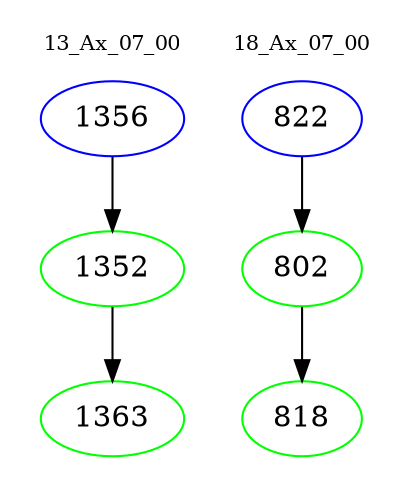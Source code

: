 digraph{
subgraph cluster_0 {
color = white
label = "13_Ax_07_00";
fontsize=10;
T0_1356 [label="1356", color="blue"]
T0_1356 -> T0_1352 [color="black"]
T0_1352 [label="1352", color="green"]
T0_1352 -> T0_1363 [color="black"]
T0_1363 [label="1363", color="green"]
}
subgraph cluster_1 {
color = white
label = "18_Ax_07_00";
fontsize=10;
T1_822 [label="822", color="blue"]
T1_822 -> T1_802 [color="black"]
T1_802 [label="802", color="green"]
T1_802 -> T1_818 [color="black"]
T1_818 [label="818", color="green"]
}
}
